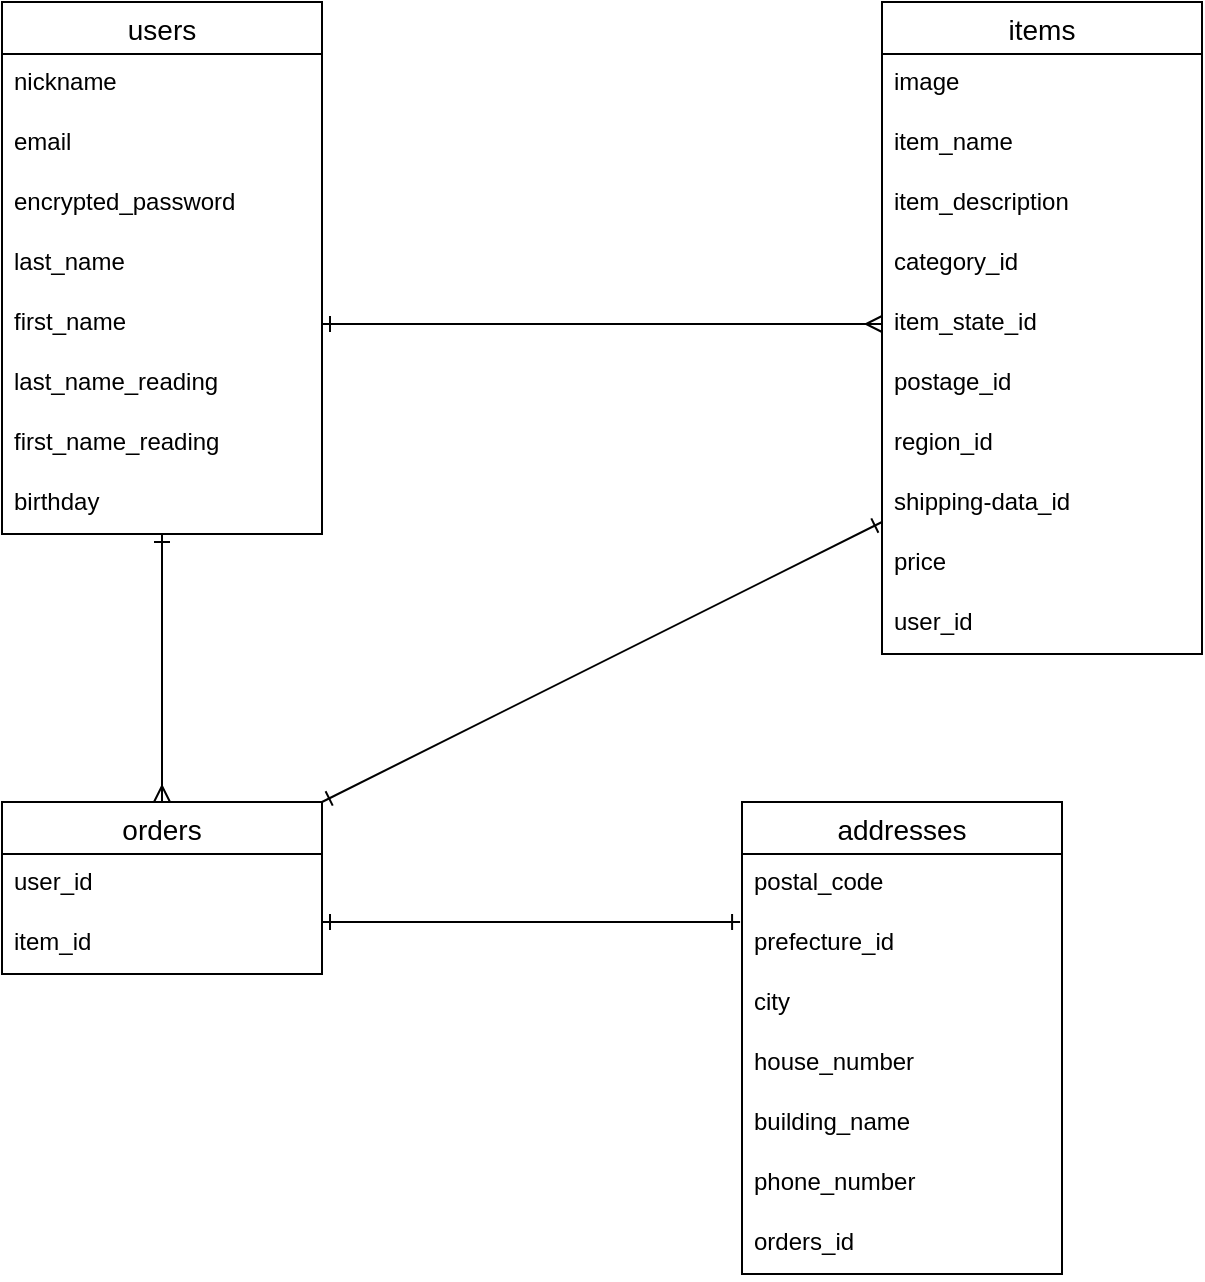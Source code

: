 <mxfile version="14.2.4" type="embed">
    <diagram id="ZppvNDPdyxFim6k62mnm" name="ページ1">
        <mxGraphModel dx="523" dy="403" grid="1" gridSize="10" guides="1" tooltips="1" connect="1" arrows="1" fold="1" page="1" pageScale="1" pageWidth="850" pageHeight="1100" math="0" shadow="0">
            <root>
                <mxCell id="0"/>
                <mxCell id="1" parent="0"/>
                <mxCell id="165" value="名称未設定レイヤ" parent="0"/>
                <mxCell id="166" value="名称未設定レイヤ" parent="0"/>
                <mxCell id="197" value="users" style="swimlane;fontStyle=0;childLayout=stackLayout;horizontal=1;startSize=26;horizontalStack=0;resizeParent=1;resizeParentMax=0;resizeLast=0;collapsible=1;marginBottom=0;align=center;fontSize=14;shadow=0;fillColor=none;gradientColor=none;" parent="166" vertex="1">
                    <mxGeometry x="120" y="80" width="160" height="266" as="geometry"/>
                </mxCell>
                <mxCell id="199" value="nickname" style="text;strokeColor=none;fillColor=none;spacingLeft=4;spacingRight=4;overflow=hidden;rotatable=0;points=[[0,0.5],[1,0.5]];portConstraint=eastwest;fontSize=12;" parent="197" vertex="1">
                    <mxGeometry y="26" width="160" height="30" as="geometry"/>
                </mxCell>
                <mxCell id="200" value="email" style="text;strokeColor=none;fillColor=none;spacingLeft=4;spacingRight=4;overflow=hidden;rotatable=0;points=[[0,0.5],[1,0.5]];portConstraint=eastwest;fontSize=12;" parent="197" vertex="1">
                    <mxGeometry y="56" width="160" height="30" as="geometry"/>
                </mxCell>
                <mxCell id="202" value="encrypted_password" style="text;strokeColor=none;fillColor=none;spacingLeft=4;spacingRight=4;overflow=hidden;rotatable=0;points=[[0,0.5],[1,0.5]];portConstraint=eastwest;fontSize=12;labelBorderColor=none;" parent="197" vertex="1">
                    <mxGeometry y="86" width="160" height="30" as="geometry"/>
                </mxCell>
                <mxCell id="203" value="last_name" style="text;strokeColor=none;fillColor=none;spacingLeft=4;spacingRight=4;overflow=hidden;rotatable=0;points=[[0,0.5],[1,0.5]];portConstraint=eastwest;fontSize=12;" parent="197" vertex="1">
                    <mxGeometry y="116" width="160" height="30" as="geometry"/>
                </mxCell>
                <mxCell id="204" value="first_name" style="text;strokeColor=none;fillColor=none;spacingLeft=4;spacingRight=4;overflow=hidden;rotatable=0;points=[[0,0.5],[1,0.5]];portConstraint=eastwest;fontSize=12;" parent="197" vertex="1">
                    <mxGeometry y="146" width="160" height="30" as="geometry"/>
                </mxCell>
                <mxCell id="205" value="last_name_reading" style="text;strokeColor=none;fillColor=none;spacingLeft=4;spacingRight=4;overflow=hidden;rotatable=0;points=[[0,0.5],[1,0.5]];portConstraint=eastwest;fontSize=12;" parent="197" vertex="1">
                    <mxGeometry y="176" width="160" height="30" as="geometry"/>
                </mxCell>
                <mxCell id="206" value="first_name_reading" style="text;strokeColor=none;fillColor=none;spacingLeft=4;spacingRight=4;overflow=hidden;rotatable=0;points=[[0,0.5],[1,0.5]];portConstraint=eastwest;fontSize=12;" parent="197" vertex="1">
                    <mxGeometry y="206" width="160" height="30" as="geometry"/>
                </mxCell>
                <mxCell id="207" value="birthday" style="text;strokeColor=none;fillColor=none;spacingLeft=4;spacingRight=4;overflow=hidden;rotatable=0;points=[[0,0.5],[1,0.5]];portConstraint=eastwest;fontSize=12;" parent="197" vertex="1">
                    <mxGeometry y="236" width="160" height="30" as="geometry"/>
                </mxCell>
                <mxCell id="209" value="items" style="swimlane;fontStyle=0;childLayout=stackLayout;horizontal=1;startSize=26;horizontalStack=0;resizeParent=1;resizeParentMax=0;resizeLast=0;collapsible=1;marginBottom=0;align=center;fontSize=14;shadow=0;fillColor=none;gradientColor=none;" parent="166" vertex="1">
                    <mxGeometry x="560" y="80" width="160" height="326" as="geometry"/>
                </mxCell>
                <mxCell id="210" value="image" style="text;strokeColor=none;fillColor=none;spacingLeft=4;spacingRight=4;overflow=hidden;rotatable=0;points=[[0,0.5],[1,0.5]];portConstraint=eastwest;fontSize=12;" parent="209" vertex="1">
                    <mxGeometry y="26" width="160" height="30" as="geometry"/>
                </mxCell>
                <mxCell id="211" value="item_name" style="text;strokeColor=none;fillColor=none;spacingLeft=4;spacingRight=4;overflow=hidden;rotatable=0;points=[[0,0.5],[1,0.5]];portConstraint=eastwest;fontSize=12;" parent="209" vertex="1">
                    <mxGeometry y="56" width="160" height="30" as="geometry"/>
                </mxCell>
                <mxCell id="212" value="item_description" style="text;strokeColor=none;fillColor=none;spacingLeft=4;spacingRight=4;overflow=hidden;rotatable=0;points=[[0,0.5],[1,0.5]];portConstraint=eastwest;fontSize=12;labelBorderColor=none;" parent="209" vertex="1">
                    <mxGeometry y="86" width="160" height="30" as="geometry"/>
                </mxCell>
                <mxCell id="213" value="category_id" style="text;strokeColor=none;fillColor=none;spacingLeft=4;spacingRight=4;overflow=hidden;rotatable=0;points=[[0,0.5],[1,0.5]];portConstraint=eastwest;fontSize=12;" parent="209" vertex="1">
                    <mxGeometry y="116" width="160" height="30" as="geometry"/>
                </mxCell>
                <mxCell id="214" value="item_state_id" style="text;strokeColor=none;fillColor=none;spacingLeft=4;spacingRight=4;overflow=hidden;rotatable=0;points=[[0,0.5],[1,0.5]];portConstraint=eastwest;fontSize=12;" parent="209" vertex="1">
                    <mxGeometry y="146" width="160" height="30" as="geometry"/>
                </mxCell>
                <mxCell id="215" value="postage_id" style="text;strokeColor=none;fillColor=none;spacingLeft=4;spacingRight=4;overflow=hidden;rotatable=0;points=[[0,0.5],[1,0.5]];portConstraint=eastwest;fontSize=12;" parent="209" vertex="1">
                    <mxGeometry y="176" width="160" height="30" as="geometry"/>
                </mxCell>
                <mxCell id="216" value="region_id" style="text;strokeColor=none;fillColor=none;spacingLeft=4;spacingRight=4;overflow=hidden;rotatable=0;points=[[0,0.5],[1,0.5]];portConstraint=eastwest;fontSize=12;" parent="209" vertex="1">
                    <mxGeometry y="206" width="160" height="30" as="geometry"/>
                </mxCell>
                <mxCell id="217" value="shipping-data_id" style="text;strokeColor=none;fillColor=none;spacingLeft=4;spacingRight=4;overflow=hidden;rotatable=0;points=[[0,0.5],[1,0.5]];portConstraint=eastwest;fontSize=12;" parent="209" vertex="1">
                    <mxGeometry y="236" width="160" height="30" as="geometry"/>
                </mxCell>
                <mxCell id="227" value="price" style="text;strokeColor=none;fillColor=none;spacingLeft=4;spacingRight=4;overflow=hidden;rotatable=0;points=[[0,0.5],[1,0.5]];portConstraint=eastwest;fontSize=12;" parent="209" vertex="1">
                    <mxGeometry y="266" width="160" height="30" as="geometry"/>
                </mxCell>
                <mxCell id="233" value="user_id" style="text;strokeColor=none;fillColor=none;spacingLeft=4;spacingRight=4;overflow=hidden;rotatable=0;points=[[0,0.5],[1,0.5]];portConstraint=eastwest;fontSize=12;" parent="209" vertex="1">
                    <mxGeometry y="296" width="160" height="30" as="geometry"/>
                </mxCell>
                <mxCell id="229" value="orders" style="swimlane;fontStyle=0;childLayout=stackLayout;horizontal=1;startSize=26;horizontalStack=0;resizeParent=1;resizeParentMax=0;resizeLast=0;collapsible=1;marginBottom=0;align=center;fontSize=14;shadow=0;fillColor=none;gradientColor=none;" parent="166" vertex="1">
                    <mxGeometry x="120" y="480" width="160" height="86" as="geometry"/>
                </mxCell>
                <mxCell id="230" value="user_id" style="text;strokeColor=none;fillColor=none;spacingLeft=4;spacingRight=4;overflow=hidden;rotatable=0;points=[[0,0.5],[1,0.5]];portConstraint=eastwest;fontSize=12;" parent="229" vertex="1">
                    <mxGeometry y="26" width="160" height="30" as="geometry"/>
                </mxCell>
                <mxCell id="275" value="item_id" style="text;strokeColor=none;fillColor=none;spacingLeft=4;spacingRight=4;overflow=hidden;rotatable=0;points=[[0,0.5],[1,0.5]];portConstraint=eastwest;fontSize=12;" vertex="1" parent="229">
                    <mxGeometry y="56" width="160" height="30" as="geometry"/>
                </mxCell>
                <mxCell id="234" value="addresses" style="swimlane;fontStyle=0;childLayout=stackLayout;horizontal=1;startSize=26;horizontalStack=0;resizeParent=1;resizeParentMax=0;resizeLast=0;collapsible=1;marginBottom=0;align=center;fontSize=14;shadow=0;fillColor=none;gradientColor=none;" parent="166" vertex="1">
                    <mxGeometry x="490" y="480" width="160" height="236" as="geometry"/>
                </mxCell>
                <mxCell id="235" value="postal_code" style="text;strokeColor=none;fillColor=none;spacingLeft=4;spacingRight=4;overflow=hidden;rotatable=0;points=[[0,0.5],[1,0.5]];portConstraint=eastwest;fontSize=12;" parent="234" vertex="1">
                    <mxGeometry y="26" width="160" height="30" as="geometry"/>
                </mxCell>
                <mxCell id="236" value="prefecture_id" style="text;strokeColor=none;fillColor=none;spacingLeft=4;spacingRight=4;overflow=hidden;rotatable=0;points=[[0,0.5],[1,0.5]];portConstraint=eastwest;fontSize=12;" parent="234" vertex="1">
                    <mxGeometry y="56" width="160" height="30" as="geometry"/>
                </mxCell>
                <mxCell id="237" value="city" style="text;strokeColor=none;fillColor=none;spacingLeft=4;spacingRight=4;overflow=hidden;rotatable=0;points=[[0,0.5],[1,0.5]];portConstraint=eastwest;fontSize=12;" parent="234" vertex="1">
                    <mxGeometry y="86" width="160" height="30" as="geometry"/>
                </mxCell>
                <mxCell id="238" value="house_number" style="text;strokeColor=none;fillColor=none;spacingLeft=4;spacingRight=4;overflow=hidden;rotatable=0;points=[[0,0.5],[1,0.5]];portConstraint=eastwest;fontSize=12;" parent="234" vertex="1">
                    <mxGeometry y="116" width="160" height="30" as="geometry"/>
                </mxCell>
                <mxCell id="239" value="building_name" style="text;strokeColor=none;fillColor=none;spacingLeft=4;spacingRight=4;overflow=hidden;rotatable=0;points=[[0,0.5],[1,0.5]];portConstraint=eastwest;fontSize=12;" parent="234" vertex="1">
                    <mxGeometry y="146" width="160" height="30" as="geometry"/>
                </mxCell>
                <mxCell id="241" value="phone_number" style="text;strokeColor=none;fillColor=none;spacingLeft=4;spacingRight=4;overflow=hidden;rotatable=0;points=[[0,0.5],[1,0.5]];portConstraint=eastwest;fontSize=12;" parent="234" vertex="1">
                    <mxGeometry y="176" width="160" height="30" as="geometry"/>
                </mxCell>
                <mxCell id="240" value="orders_id" style="text;strokeColor=none;fillColor=none;spacingLeft=4;spacingRight=4;overflow=hidden;rotatable=0;points=[[0,0.5],[1,0.5]];portConstraint=eastwest;fontSize=12;" parent="234" vertex="1">
                    <mxGeometry y="206" width="160" height="30" as="geometry"/>
                </mxCell>
                <mxCell id="242" value="" style="endArrow=ERone;html=1;entryX=-0.006;entryY=0.133;entryDx=0;entryDy=0;entryPerimeter=0;startArrow=ERone;startFill=0;endFill=0;" parent="166" target="236" edge="1">
                    <mxGeometry width="50" height="50" relative="1" as="geometry">
                        <mxPoint x="280" y="540" as="sourcePoint"/>
                        <mxPoint x="480" y="540" as="targetPoint"/>
                    </mxGeometry>
                </mxCell>
                <mxCell id="243" value="" style="endArrow=ERone;html=1;entryX=-0.006;entryY=0.133;entryDx=0;entryDy=0;entryPerimeter=0;startArrow=ERone;startFill=0;endFill=0;exitX=1;exitY=0;exitDx=0;exitDy=0;" parent="166" source="229" edge="1">
                    <mxGeometry width="50" height="50" relative="1" as="geometry">
                        <mxPoint x="350.96" y="340.01" as="sourcePoint"/>
                        <mxPoint x="560" y="340" as="targetPoint"/>
                    </mxGeometry>
                </mxCell>
                <mxCell id="245" value="" style="endArrow=ERone;html=1;exitX=0.5;exitY=0;exitDx=0;exitDy=0;startArrow=ERmany;startFill=0;endFill=0;" parent="166" source="229" target="207" edge="1">
                    <mxGeometry width="50" height="50" relative="1" as="geometry">
                        <mxPoint x="400" y="370" as="sourcePoint"/>
                        <mxPoint x="450" y="320" as="targetPoint"/>
                    </mxGeometry>
                </mxCell>
                <mxCell id="246" value="" style="endArrow=ERone;html=1;exitX=0;exitY=0.5;exitDx=0;exitDy=0;startArrow=ERmany;startFill=0;endFill=0;entryX=1;entryY=0.5;entryDx=0;entryDy=0;" parent="166" source="214" target="204" edge="1">
                    <mxGeometry width="50" height="50" relative="1" as="geometry">
                        <mxPoint x="210" y="490" as="sourcePoint"/>
                        <mxPoint x="210" y="356" as="targetPoint"/>
                    </mxGeometry>
                </mxCell>
            </root>
        </mxGraphModel>
    </diagram>
</mxfile>